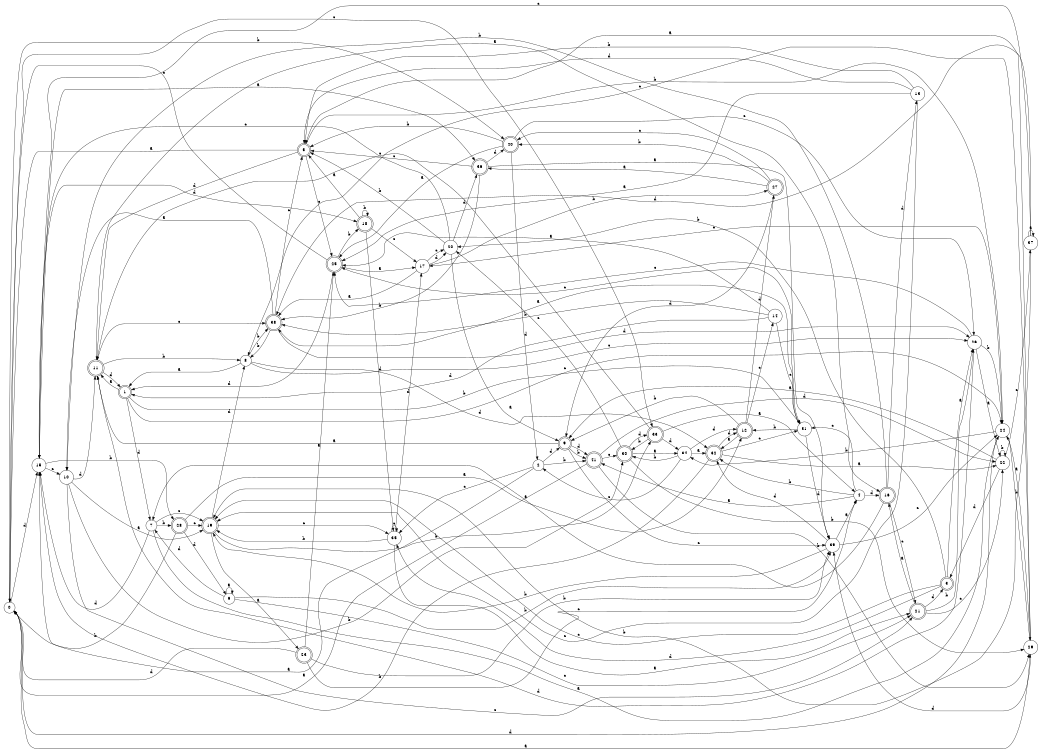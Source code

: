 digraph n34_9 {
__start0 [label="" shape="none"];

rankdir=LR;
size="8,5";

s0 [style="filled", color="black", fillcolor="white" shape="circle", label="0"];
s1 [style="rounded,filled", color="black", fillcolor="white" shape="doublecircle", label="1"];
s2 [style="filled", color="black", fillcolor="white" shape="circle", label="2"];
s3 [style="rounded,filled", color="black", fillcolor="white" shape="doublecircle", label="3"];
s4 [style="filled", color="black", fillcolor="white" shape="circle", label="4"];
s5 [style="rounded,filled", color="black", fillcolor="white" shape="doublecircle", label="5"];
s6 [style="filled", color="black", fillcolor="white" shape="circle", label="6"];
s7 [style="filled", color="black", fillcolor="white" shape="circle", label="7"];
s8 [style="filled", color="black", fillcolor="white" shape="circle", label="8"];
s9 [style="rounded,filled", color="black", fillcolor="white" shape="doublecircle", label="9"];
s10 [style="filled", color="black", fillcolor="white" shape="circle", label="10"];
s11 [style="rounded,filled", color="black", fillcolor="white" shape="doublecircle", label="11"];
s12 [style="rounded,filled", color="black", fillcolor="white" shape="doublecircle", label="12"];
s13 [style="filled", color="black", fillcolor="white" shape="circle", label="13"];
s14 [style="filled", color="black", fillcolor="white" shape="circle", label="14"];
s15 [style="filled", color="black", fillcolor="white" shape="circle", label="15"];
s16 [style="rounded,filled", color="black", fillcolor="white" shape="doublecircle", label="16"];
s17 [style="filled", color="black", fillcolor="white" shape="circle", label="17"];
s18 [style="rounded,filled", color="black", fillcolor="white" shape="doublecircle", label="18"];
s19 [style="rounded,filled", color="black", fillcolor="white" shape="doublecircle", label="19"];
s20 [style="filled", color="black", fillcolor="white" shape="circle", label="20"];
s21 [style="rounded,filled", color="black", fillcolor="white" shape="doublecircle", label="21"];
s22 [style="filled", color="black", fillcolor="white" shape="circle", label="22"];
s23 [style="rounded,filled", color="black", fillcolor="white" shape="doublecircle", label="23"];
s24 [style="filled", color="black", fillcolor="white" shape="circle", label="24"];
s25 [style="rounded,filled", color="black", fillcolor="white" shape="doublecircle", label="25"];
s26 [style="filled", color="black", fillcolor="white" shape="circle", label="26"];
s27 [style="rounded,filled", color="black", fillcolor="white" shape="doublecircle", label="27"];
s28 [style="rounded,filled", color="black", fillcolor="white" shape="doublecircle", label="28"];
s29 [style="filled", color="black", fillcolor="white" shape="circle", label="29"];
s30 [style="rounded,filled", color="black", fillcolor="white" shape="doublecircle", label="30"];
s31 [style="filled", color="black", fillcolor="white" shape="circle", label="31"];
s32 [style="rounded,filled", color="black", fillcolor="white" shape="doublecircle", label="32"];
s33 [style="rounded,filled", color="black", fillcolor="white" shape="doublecircle", label="33"];
s34 [style="filled", color="black", fillcolor="white" shape="circle", label="34"];
s35 [style="filled", color="black", fillcolor="white" shape="circle", label="35"];
s36 [style="rounded,filled", color="black", fillcolor="white" shape="doublecircle", label="36"];
s37 [style="filled", color="black", fillcolor="white" shape="circle", label="37"];
s38 [style="rounded,filled", color="black", fillcolor="white" shape="doublecircle", label="38"];
s39 [style="filled", color="black", fillcolor="white" shape="circle", label="39"];
s40 [style="rounded,filled", color="black", fillcolor="white" shape="doublecircle", label="40"];
s41 [style="rounded,filled", color="black", fillcolor="white" shape="doublecircle", label="41"];
s0 -> s29 [label="a"];
s0 -> s40 [label="b"];
s0 -> s33 [label="c"];
s0 -> s15 [label="d"];
s1 -> s11 [label="a"];
s1 -> s31 [label="b"];
s1 -> s24 [label="c"];
s1 -> s7 [label="d"];
s2 -> s15 [label="a"];
s2 -> s41 [label="b"];
s2 -> s35 [label="c"];
s2 -> s9 [label="d"];
s3 -> s26 [label="a"];
s3 -> s20 [label="b"];
s3 -> s19 [label="c"];
s3 -> s35 [label="d"];
s4 -> s41 [label="a"];
s4 -> s32 [label="b"];
s4 -> s31 [label="c"];
s4 -> s16 [label="d"];
s5 -> s0 [label="a"];
s5 -> s24 [label="b"];
s5 -> s25 [label="c"];
s5 -> s11 [label="d"];
s6 -> s6 [label="a"];
s6 -> s39 [label="b"];
s6 -> s21 [label="c"];
s6 -> s7 [label="d"];
s7 -> s24 [label="a"];
s7 -> s28 [label="b"];
s7 -> s19 [label="c"];
s7 -> s15 [label="d"];
s8 -> s1 [label="a"];
s8 -> s38 [label="b"];
s8 -> s26 [label="c"];
s8 -> s32 [label="d"];
s9 -> s11 [label="a"];
s9 -> s41 [label="b"];
s9 -> s39 [label="c"];
s9 -> s41 [label="d"];
s10 -> s19 [label="a"];
s10 -> s30 [label="b"];
s10 -> s21 [label="c"];
s10 -> s11 [label="d"];
s11 -> s16 [label="a"];
s11 -> s8 [label="b"];
s11 -> s38 [label="c"];
s11 -> s1 [label="d"];
s12 -> s32 [label="a"];
s12 -> s9 [label="b"];
s12 -> s14 [label="c"];
s12 -> s27 [label="d"];
s13 -> s25 [label="a"];
s13 -> s5 [label="b"];
s13 -> s19 [label="c"];
s13 -> s5 [label="d"];
s14 -> s25 [label="a"];
s14 -> s38 [label="b"];
s14 -> s31 [label="c"];
s14 -> s1 [label="d"];
s15 -> s36 [label="a"];
s15 -> s28 [label="b"];
s15 -> s10 [label="c"];
s15 -> s18 [label="d"];
s16 -> s7 [label="a"];
s16 -> s10 [label="b"];
s16 -> s21 [label="c"];
s16 -> s13 [label="d"];
s17 -> s38 [label="a"];
s17 -> s27 [label="b"];
s17 -> s20 [label="c"];
s17 -> s20 [label="d"];
s18 -> s5 [label="a"];
s18 -> s18 [label="b"];
s18 -> s17 [label="c"];
s18 -> s35 [label="d"];
s19 -> s23 [label="a"];
s19 -> s33 [label="b"];
s19 -> s35 [label="c"];
s19 -> s8 [label="d"];
s20 -> s9 [label="a"];
s20 -> s5 [label="b"];
s20 -> s15 [label="c"];
s20 -> s36 [label="d"];
s21 -> s16 [label="a"];
s21 -> s26 [label="b"];
s21 -> s22 [label="c"];
s21 -> s3 [label="d"];
s22 -> s9 [label="a"];
s22 -> s22 [label="b"];
s22 -> s37 [label="c"];
s22 -> s3 [label="d"];
s23 -> s25 [label="a"];
s23 -> s39 [label="b"];
s23 -> s4 [label="c"];
s23 -> s0 [label="d"];
s24 -> s29 [label="a"];
s24 -> s34 [label="b"];
s24 -> s17 [label="c"];
s24 -> s0 [label="d"];
s25 -> s17 [label="a"];
s25 -> s18 [label="b"];
s25 -> s0 [label="c"];
s25 -> s1 [label="d"];
s26 -> s22 [label="a"];
s26 -> s24 [label="b"];
s26 -> s25 [label="c"];
s26 -> s11 [label="d"];
s27 -> s36 [label="a"];
s27 -> s40 [label="b"];
s27 -> s40 [label="c"];
s27 -> s9 [label="d"];
s28 -> s12 [label="a"];
s28 -> s0 [label="b"];
s28 -> s19 [label="c"];
s28 -> s6 [label="d"];
s29 -> s5 [label="a"];
s29 -> s24 [label="b"];
s29 -> s8 [label="c"];
s29 -> s39 [label="d"];
s30 -> s34 [label="a"];
s30 -> s29 [label="b"];
s30 -> s20 [label="c"];
s30 -> s33 [label="d"];
s31 -> s38 [label="a"];
s31 -> s12 [label="b"];
s31 -> s25 [label="c"];
s31 -> s39 [label="d"];
s32 -> s22 [label="a"];
s32 -> s15 [label="b"];
s32 -> s31 [label="c"];
s32 -> s12 [label="d"];
s33 -> s4 [label="a"];
s33 -> s30 [label="b"];
s33 -> s11 [label="c"];
s33 -> s34 [label="d"];
s34 -> s32 [label="a"];
s34 -> s30 [label="b"];
s34 -> s2 [label="c"];
s34 -> s12 [label="d"];
s35 -> s21 [label="a"];
s35 -> s19 [label="b"];
s35 -> s35 [label="c"];
s35 -> s17 [label="d"];
s36 -> s39 [label="a"];
s36 -> s38 [label="b"];
s36 -> s5 [label="c"];
s36 -> s40 [label="d"];
s37 -> s37 [label="a"];
s37 -> s19 [label="b"];
s37 -> s15 [label="c"];
s37 -> s38 [label="d"];
s38 -> s10 [label="a"];
s38 -> s8 [label="b"];
s38 -> s5 [label="c"];
s38 -> s26 [label="d"];
s39 -> s4 [label="a"];
s39 -> s19 [label="b"];
s39 -> s24 [label="c"];
s39 -> s32 [label="d"];
s40 -> s25 [label="a"];
s40 -> s5 [label="b"];
s40 -> s26 [label="c"];
s40 -> s2 [label="d"];
s41 -> s0 [label="a"];
s41 -> s29 [label="b"];
s41 -> s30 [label="c"];
s41 -> s22 [label="d"];

}